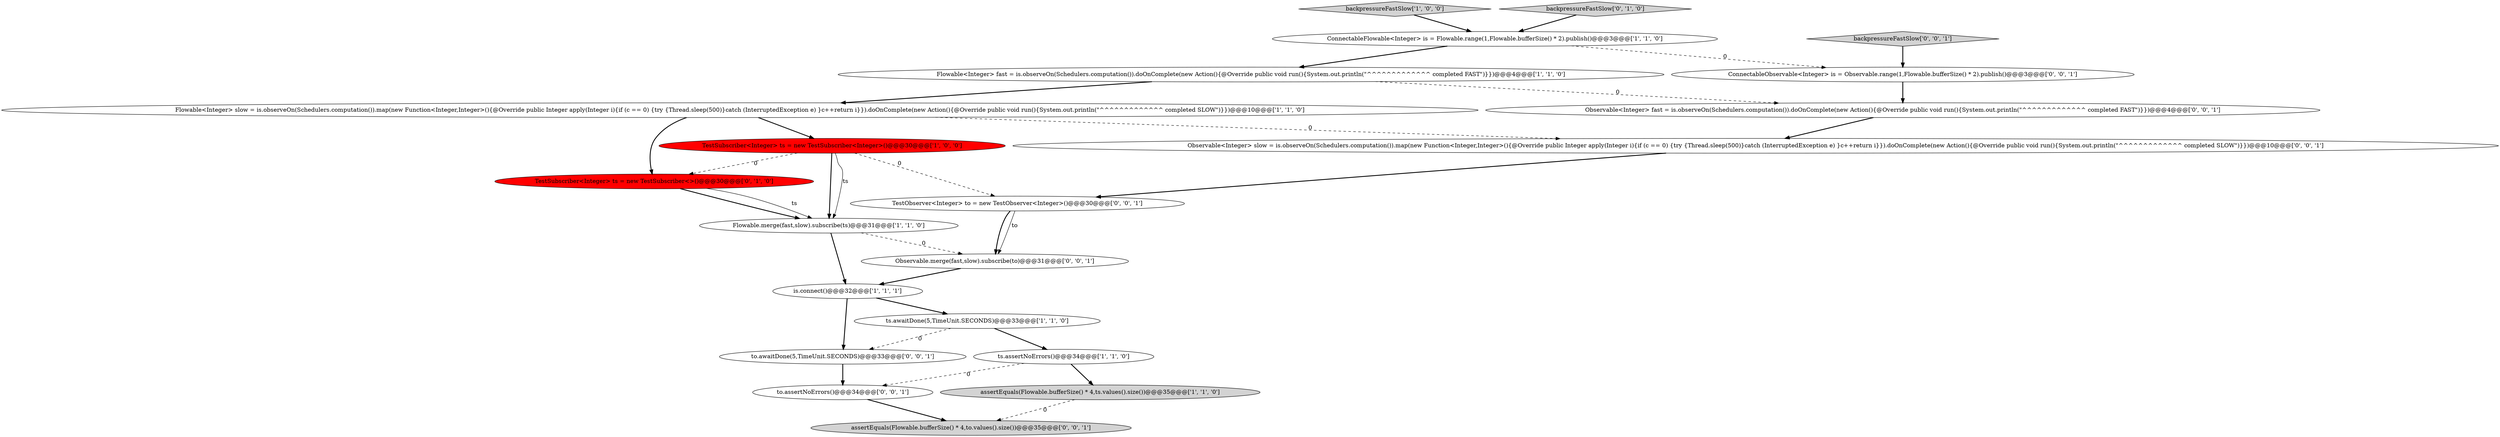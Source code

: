 digraph {
15 [style = filled, label = "Observable<Integer> fast = is.observeOn(Schedulers.computation()).doOnComplete(new Action(){@Override public void run(){System.out.println(\"^^^^^^^^^^^^^ completed FAST\")}})@@@4@@@['0', '0', '1']", fillcolor = white, shape = ellipse image = "AAA0AAABBB3BBB"];
4 [style = filled, label = "backpressureFastSlow['1', '0', '0']", fillcolor = lightgray, shape = diamond image = "AAA0AAABBB1BBB"];
9 [style = filled, label = "assertEquals(Flowable.bufferSize() * 4,ts.values().size())@@@35@@@['1', '1', '0']", fillcolor = lightgray, shape = ellipse image = "AAA0AAABBB1BBB"];
14 [style = filled, label = "ConnectableObservable<Integer> is = Observable.range(1,Flowable.bufferSize() * 2).publish()@@@3@@@['0', '0', '1']", fillcolor = white, shape = ellipse image = "AAA0AAABBB3BBB"];
10 [style = filled, label = "TestSubscriber<Integer> ts = new TestSubscriber<>()@@@30@@@['0', '1', '0']", fillcolor = red, shape = ellipse image = "AAA1AAABBB2BBB"];
16 [style = filled, label = "to.assertNoErrors()@@@34@@@['0', '0', '1']", fillcolor = white, shape = ellipse image = "AAA0AAABBB3BBB"];
2 [style = filled, label = "is.connect()@@@32@@@['1', '1', '1']", fillcolor = white, shape = ellipse image = "AAA0AAABBB1BBB"];
7 [style = filled, label = "TestSubscriber<Integer> ts = new TestSubscriber<Integer>()@@@30@@@['1', '0', '0']", fillcolor = red, shape = ellipse image = "AAA1AAABBB1BBB"];
18 [style = filled, label = "backpressureFastSlow['0', '0', '1']", fillcolor = lightgray, shape = diamond image = "AAA0AAABBB3BBB"];
17 [style = filled, label = "TestObserver<Integer> to = new TestObserver<Integer>()@@@30@@@['0', '0', '1']", fillcolor = white, shape = ellipse image = "AAA0AAABBB3BBB"];
3 [style = filled, label = "Flowable<Integer> slow = is.observeOn(Schedulers.computation()).map(new Function<Integer,Integer>(){@Override public Integer apply(Integer i){if (c == 0) {try {Thread.sleep(500)}catch (InterruptedException e) }c++return i}}).doOnComplete(new Action(){@Override public void run(){System.out.println(\"^^^^^^^^^^^^^ completed SLOW\")}})@@@10@@@['1', '1', '0']", fillcolor = white, shape = ellipse image = "AAA0AAABBB1BBB"];
6 [style = filled, label = "Flowable.merge(fast,slow).subscribe(ts)@@@31@@@['1', '1', '0']", fillcolor = white, shape = ellipse image = "AAA0AAABBB1BBB"];
20 [style = filled, label = "Observable.merge(fast,slow).subscribe(to)@@@31@@@['0', '0', '1']", fillcolor = white, shape = ellipse image = "AAA0AAABBB3BBB"];
12 [style = filled, label = "to.awaitDone(5,TimeUnit.SECONDS)@@@33@@@['0', '0', '1']", fillcolor = white, shape = ellipse image = "AAA0AAABBB3BBB"];
1 [style = filled, label = "ts.awaitDone(5,TimeUnit.SECONDS)@@@33@@@['1', '1', '0']", fillcolor = white, shape = ellipse image = "AAA0AAABBB1BBB"];
11 [style = filled, label = "backpressureFastSlow['0', '1', '0']", fillcolor = lightgray, shape = diamond image = "AAA0AAABBB2BBB"];
0 [style = filled, label = "ConnectableFlowable<Integer> is = Flowable.range(1,Flowable.bufferSize() * 2).publish()@@@3@@@['1', '1', '0']", fillcolor = white, shape = ellipse image = "AAA0AAABBB1BBB"];
13 [style = filled, label = "assertEquals(Flowable.bufferSize() * 4,to.values().size())@@@35@@@['0', '0', '1']", fillcolor = lightgray, shape = ellipse image = "AAA0AAABBB3BBB"];
5 [style = filled, label = "Flowable<Integer> fast = is.observeOn(Schedulers.computation()).doOnComplete(new Action(){@Override public void run(){System.out.println(\"^^^^^^^^^^^^^ completed FAST\")}})@@@4@@@['1', '1', '0']", fillcolor = white, shape = ellipse image = "AAA0AAABBB1BBB"];
19 [style = filled, label = "Observable<Integer> slow = is.observeOn(Schedulers.computation()).map(new Function<Integer,Integer>(){@Override public Integer apply(Integer i){if (c == 0) {try {Thread.sleep(500)}catch (InterruptedException e) }c++return i}}).doOnComplete(new Action(){@Override public void run(){System.out.println(\"^^^^^^^^^^^^^ completed SLOW\")}})@@@10@@@['0', '0', '1']", fillcolor = white, shape = ellipse image = "AAA0AAABBB3BBB"];
8 [style = filled, label = "ts.assertNoErrors()@@@34@@@['1', '1', '0']", fillcolor = white, shape = ellipse image = "AAA0AAABBB1BBB"];
5->3 [style = bold, label=""];
16->13 [style = bold, label=""];
8->16 [style = dashed, label="0"];
1->8 [style = bold, label=""];
7->17 [style = dashed, label="0"];
6->20 [style = dashed, label="0"];
2->1 [style = bold, label=""];
12->16 [style = bold, label=""];
19->17 [style = bold, label=""];
15->19 [style = bold, label=""];
10->6 [style = bold, label=""];
2->12 [style = bold, label=""];
4->0 [style = bold, label=""];
3->19 [style = dashed, label="0"];
20->2 [style = bold, label=""];
6->2 [style = bold, label=""];
0->14 [style = dashed, label="0"];
3->10 [style = bold, label=""];
1->12 [style = dashed, label="0"];
11->0 [style = bold, label=""];
3->7 [style = bold, label=""];
7->6 [style = bold, label=""];
9->13 [style = dashed, label="0"];
8->9 [style = bold, label=""];
10->6 [style = solid, label="ts"];
7->10 [style = dashed, label="0"];
14->15 [style = bold, label=""];
7->6 [style = solid, label="ts"];
5->15 [style = dashed, label="0"];
18->14 [style = bold, label=""];
17->20 [style = solid, label="to"];
0->5 [style = bold, label=""];
17->20 [style = bold, label=""];
}
